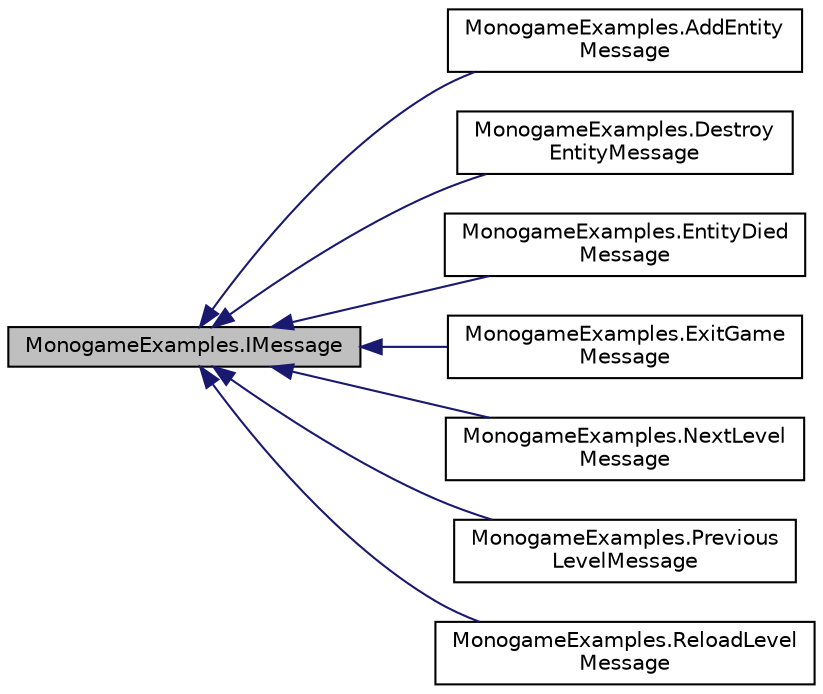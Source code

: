 digraph "MonogameExamples.IMessage"
{
 // LATEX_PDF_SIZE
  edge [fontname="Helvetica",fontsize="10",labelfontname="Helvetica",labelfontsize="10"];
  node [fontname="Helvetica",fontsize="10",shape=record];
  rankdir="LR";
  Node1 [label="MonogameExamples.IMessage",height=0.2,width=0.4,color="black", fillcolor="grey75", style="filled", fontcolor="black",tooltip="Represents a message that can be published and subscribed to."];
  Node1 -> Node2 [dir="back",color="midnightblue",fontsize="10",style="solid",fontname="Helvetica"];
  Node2 [label="MonogameExamples.AddEntity\lMessage",height=0.2,width=0.4,color="black", fillcolor="white", style="filled",URL="$classMonogameExamples_1_1AddEntityMessage.html",tooltip=" "];
  Node1 -> Node3 [dir="back",color="midnightblue",fontsize="10",style="solid",fontname="Helvetica"];
  Node3 [label="MonogameExamples.Destroy\lEntityMessage",height=0.2,width=0.4,color="black", fillcolor="white", style="filled",URL="$classMonogameExamples_1_1DestroyEntityMessage.html",tooltip="Represents a message that indicates an entity should be destroyed. Implements the IMessage interface ..."];
  Node1 -> Node4 [dir="back",color="midnightblue",fontsize="10",style="solid",fontname="Helvetica"];
  Node4 [label="MonogameExamples.EntityDied\lMessage",height=0.2,width=0.4,color="black", fillcolor="white", style="filled",URL="$classMonogameExamples_1_1EntityDiedMessage.html",tooltip="Messages that given Entity has died. Implements the IMessage interface for use with the MessageBus."];
  Node1 -> Node5 [dir="back",color="midnightblue",fontsize="10",style="solid",fontname="Helvetica"];
  Node5 [label="MonogameExamples.ExitGame\lMessage",height=0.2,width=0.4,color="black", fillcolor="white", style="filled",URL="$classMonogameExamples_1_1ExitGameMessage.html",tooltip="Represents a message that indicates the game should exit. Implements the IMessage interface for use w..."];
  Node1 -> Node6 [dir="back",color="midnightblue",fontsize="10",style="solid",fontname="Helvetica"];
  Node6 [label="MonogameExamples.NextLevel\lMessage",height=0.2,width=0.4,color="black", fillcolor="white", style="filled",URL="$classMonogameExamples_1_1NextLevelMessage.html",tooltip="Represents a message that indicates the game should proceed to the next level. Implements the IMessag..."];
  Node1 -> Node7 [dir="back",color="midnightblue",fontsize="10",style="solid",fontname="Helvetica"];
  Node7 [label="MonogameExamples.Previous\lLevelMessage",height=0.2,width=0.4,color="black", fillcolor="white", style="filled",URL="$classMonogameExamples_1_1PreviousLevelMessage.html",tooltip="Represents a message that indicates the game should revert to the previous level. Implements the IMes..."];
  Node1 -> Node8 [dir="back",color="midnightblue",fontsize="10",style="solid",fontname="Helvetica"];
  Node8 [label="MonogameExamples.ReloadLevel\lMessage",height=0.2,width=0.4,color="black", fillcolor="white", style="filled",URL="$classMonogameExamples_1_1ReloadLevelMessage.html",tooltip="Represents a message that indicates the current game level should be reloaded. Implements the IMessag..."];
}
